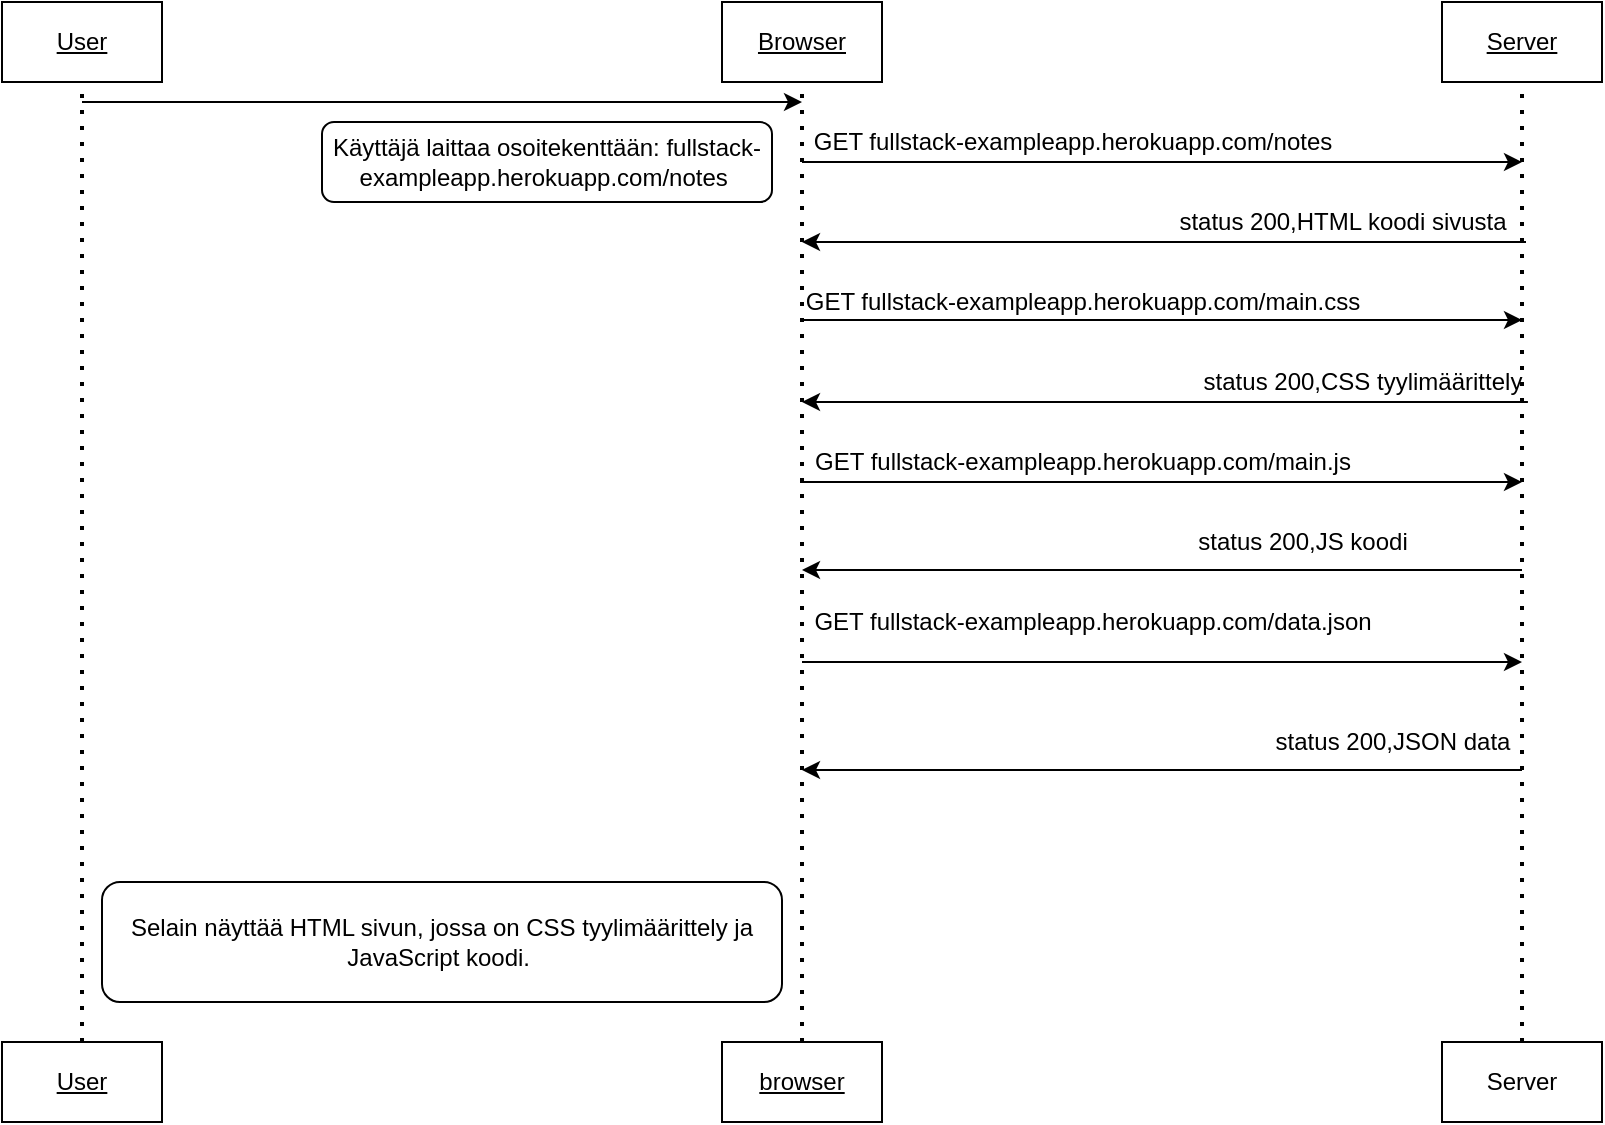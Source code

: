 <mxfile version="13.7.3" type="device"><diagram id="-N1jwQIxOoSoW8Y0FPxZ" name="Page-1"><mxGraphModel dx="1086" dy="577" grid="1" gridSize="10" guides="1" tooltips="1" connect="1" arrows="1" fold="1" page="1" pageScale="1" pageWidth="850" pageHeight="1100" math="0" shadow="0"><root><mxCell id="0"/><mxCell id="1" parent="0"/><mxCell id="JSX2kLnaL7vbXi6F4MDq-1" value="&lt;u&gt;User&lt;/u&gt;" style="rounded=0;whiteSpace=wrap;html=1;" parent="1" vertex="1"><mxGeometry x="40" width="80" height="40" as="geometry"/></mxCell><mxCell id="JSX2kLnaL7vbXi6F4MDq-2" value="&lt;u&gt;User&lt;/u&gt;" style="rounded=0;whiteSpace=wrap;html=1;" parent="1" vertex="1"><mxGeometry x="40" y="520" width="80" height="40" as="geometry"/></mxCell><mxCell id="JSX2kLnaL7vbXi6F4MDq-3" value="&lt;u&gt;Server&lt;/u&gt;" style="rounded=0;whiteSpace=wrap;html=1;" parent="1" vertex="1"><mxGeometry x="760" width="80" height="40" as="geometry"/></mxCell><mxCell id="JSX2kLnaL7vbXi6F4MDq-5" value="&lt;u&gt;Browser&lt;/u&gt;" style="rounded=0;whiteSpace=wrap;html=1;" parent="1" vertex="1"><mxGeometry x="400" width="80" height="40" as="geometry"/></mxCell><mxCell id="JSX2kLnaL7vbXi6F4MDq-6" value="&lt;u&gt;browser&lt;/u&gt;" style="rounded=0;whiteSpace=wrap;html=1;" parent="1" vertex="1"><mxGeometry x="400" y="520" width="80" height="40" as="geometry"/></mxCell><mxCell id="JSX2kLnaL7vbXi6F4MDq-8" value="Server" style="rounded=0;whiteSpace=wrap;html=1;" parent="1" vertex="1"><mxGeometry x="760" y="520" width="80" height="40" as="geometry"/></mxCell><mxCell id="JSX2kLnaL7vbXi6F4MDq-9" value="" style="endArrow=none;dashed=1;html=1;dashPattern=1 3;strokeWidth=2;entryX=0.5;entryY=1;entryDx=0;entryDy=0;exitX=0.5;exitY=0;exitDx=0;exitDy=0;" parent="1" source="JSX2kLnaL7vbXi6F4MDq-6" target="JSX2kLnaL7vbXi6F4MDq-5" edge="1"><mxGeometry width="50" height="50" relative="1" as="geometry"><mxPoint x="400" y="320" as="sourcePoint"/><mxPoint x="450" y="270" as="targetPoint"/></mxGeometry></mxCell><mxCell id="JSX2kLnaL7vbXi6F4MDq-10" value="" style="endArrow=none;dashed=1;html=1;dashPattern=1 3;strokeWidth=2;exitX=0.5;exitY=0;exitDx=0;exitDy=0;entryX=0.5;entryY=1;entryDx=0;entryDy=0;" parent="1" source="JSX2kLnaL7vbXi6F4MDq-2" target="JSX2kLnaL7vbXi6F4MDq-1" edge="1"><mxGeometry width="50" height="50" relative="1" as="geometry"><mxPoint x="400" y="320" as="sourcePoint"/><mxPoint x="450" y="270" as="targetPoint"/></mxGeometry></mxCell><mxCell id="JSX2kLnaL7vbXi6F4MDq-11" value="" style="endArrow=none;dashed=1;html=1;dashPattern=1 3;strokeWidth=2;entryX=0.5;entryY=1;entryDx=0;entryDy=0;exitX=0.5;exitY=0;exitDx=0;exitDy=0;" parent="1" source="JSX2kLnaL7vbXi6F4MDq-8" target="JSX2kLnaL7vbXi6F4MDq-3" edge="1"><mxGeometry width="50" height="50" relative="1" as="geometry"><mxPoint x="800" y="478" as="sourcePoint"/><mxPoint x="450" y="270" as="targetPoint"/></mxGeometry></mxCell><mxCell id="JSX2kLnaL7vbXi6F4MDq-12" value="" style="endArrow=classic;html=1;" parent="1" edge="1"><mxGeometry width="50" height="50" relative="1" as="geometry"><mxPoint x="80" y="50" as="sourcePoint"/><mxPoint x="440" y="50" as="targetPoint"/></mxGeometry></mxCell><mxCell id="JSX2kLnaL7vbXi6F4MDq-13" value="Käyttäjä laittaa osoitekenttään: fullstack-exampleapp.herokuapp.com/notes&amp;nbsp;" style="rounded=1;whiteSpace=wrap;html=1;" parent="1" vertex="1"><mxGeometry x="200" y="60" width="225" height="40" as="geometry"/></mxCell><mxCell id="JSX2kLnaL7vbXi6F4MDq-14" value="" style="endArrow=classic;html=1;exitX=0.988;exitY=1;exitDx=0;exitDy=0;exitPerimeter=0;" parent="1" source="JSX2kLnaL7vbXi6F4MDq-29" edge="1"><mxGeometry width="50" height="50" relative="1" as="geometry"><mxPoint x="800" y="260" as="sourcePoint"/><mxPoint x="440" y="200" as="targetPoint"/></mxGeometry></mxCell><mxCell id="JSX2kLnaL7vbXi6F4MDq-15" value="" style="endArrow=classic;html=1;" parent="1" edge="1"><mxGeometry width="50" height="50" relative="1" as="geometry"><mxPoint x="440" y="80" as="sourcePoint"/><mxPoint x="800" y="80" as="targetPoint"/></mxGeometry></mxCell><mxCell id="JSX2kLnaL7vbXi6F4MDq-16" value="" style="endArrow=classic;html=1;" parent="1" edge="1"><mxGeometry width="50" height="50" relative="1" as="geometry"><mxPoint x="800" y="284" as="sourcePoint"/><mxPoint x="440" y="284" as="targetPoint"/></mxGeometry></mxCell><mxCell id="JSX2kLnaL7vbXi6F4MDq-17" value="" style="endArrow=classic;html=1;" parent="1" edge="1"><mxGeometry width="50" height="50" relative="1" as="geometry"><mxPoint x="439" y="240" as="sourcePoint"/><mxPoint x="800" y="240" as="targetPoint"/></mxGeometry></mxCell><mxCell id="JSX2kLnaL7vbXi6F4MDq-18" value="" style="endArrow=classic;html=1;" parent="1" edge="1"><mxGeometry width="50" height="50" relative="1" as="geometry"><mxPoint x="440" y="330" as="sourcePoint"/><mxPoint x="800" y="330" as="targetPoint"/></mxGeometry></mxCell><mxCell id="JSX2kLnaL7vbXi6F4MDq-19" value="" style="endArrow=classic;html=1;" parent="1" edge="1"><mxGeometry width="50" height="50" relative="1" as="geometry"><mxPoint x="800" y="384" as="sourcePoint"/><mxPoint x="440" y="384" as="targetPoint"/></mxGeometry></mxCell><mxCell id="JSX2kLnaL7vbXi6F4MDq-20" value="" style="endArrow=classic;html=1;" parent="1" edge="1"><mxGeometry width="50" height="50" relative="1" as="geometry"><mxPoint x="802" y="120" as="sourcePoint"/><mxPoint x="440" y="120" as="targetPoint"/></mxGeometry></mxCell><mxCell id="JSX2kLnaL7vbXi6F4MDq-21" value="" style="endArrow=classic;html=1;" parent="1" edge="1"><mxGeometry width="50" height="50" relative="1" as="geometry"><mxPoint x="440" y="159" as="sourcePoint"/><mxPoint x="800" y="159" as="targetPoint"/></mxGeometry></mxCell><mxCell id="JSX2kLnaL7vbXi6F4MDq-22" value="GET fullstack-exampleapp.herokuapp.com/notes" style="text;html=1;align=center;verticalAlign=middle;resizable=0;points=[];autosize=1;" parent="1" vertex="1"><mxGeometry x="440" y="60" width="270" height="20" as="geometry"/></mxCell><mxCell id="JSX2kLnaL7vbXi6F4MDq-23" value="status 200,HTML koodi sivusta" style="text;html=1;align=center;verticalAlign=middle;resizable=0;points=[];autosize=1;" parent="1" vertex="1"><mxGeometry x="620" y="100" width="180" height="20" as="geometry"/></mxCell><mxCell id="JSX2kLnaL7vbXi6F4MDq-26" value="GET fullstack-exampleapp.herokuapp.com/main.js" style="text;html=1;align=center;verticalAlign=middle;resizable=0;points=[];autosize=1;" parent="1" vertex="1"><mxGeometry x="440" y="220" width="280" height="20" as="geometry"/></mxCell><mxCell id="JSX2kLnaL7vbXi6F4MDq-27" value="GET fullstack-exampleapp.herokuapp.com/main.css" style="text;html=1;align=center;verticalAlign=middle;resizable=0;points=[];autosize=1;" parent="1" vertex="1"><mxGeometry x="435" y="140" width="290" height="20" as="geometry"/></mxCell><mxCell id="JSX2kLnaL7vbXi6F4MDq-28" value="GET fullstack-exampleapp.herokuapp.com/data.json" style="text;html=1;align=center;verticalAlign=middle;resizable=0;points=[];autosize=1;" parent="1" vertex="1"><mxGeometry x="440" y="300" width="290" height="20" as="geometry"/></mxCell><mxCell id="JSX2kLnaL7vbXi6F4MDq-29" value="status 200,CSS tyylimäärittely" style="text;html=1;align=center;verticalAlign=middle;resizable=0;points=[];autosize=1;" parent="1" vertex="1"><mxGeometry x="635" y="180" width="170" height="20" as="geometry"/></mxCell><mxCell id="JSX2kLnaL7vbXi6F4MDq-30" value="status 200,JS koodi" style="text;html=1;align=center;verticalAlign=middle;resizable=0;points=[];autosize=1;" parent="1" vertex="1"><mxGeometry x="630" y="260" width="120" height="20" as="geometry"/></mxCell><mxCell id="JSX2kLnaL7vbXi6F4MDq-31" value="status 200,JSON data" style="text;html=1;align=center;verticalAlign=middle;resizable=0;points=[];autosize=1;" parent="1" vertex="1"><mxGeometry x="670" y="360" width="130" height="20" as="geometry"/></mxCell><mxCell id="JSX2kLnaL7vbXi6F4MDq-34" value="Selain näyttää HTML sivun, jossa on CSS tyylimäärittely ja JavaScript koodi.&amp;nbsp;" style="rounded=1;whiteSpace=wrap;html=1;" parent="1" vertex="1"><mxGeometry x="90" y="440" width="340" height="60" as="geometry"/></mxCell></root></mxGraphModel></diagram></mxfile>